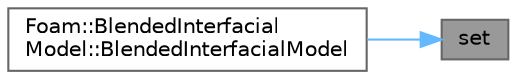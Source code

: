 digraph "set"
{
 // LATEX_PDF_SIZE
  bgcolor="transparent";
  edge [fontname=Helvetica,fontsize=10,labelfontname=Helvetica,labelfontsize=10];
  node [fontname=Helvetica,fontsize=10,shape=box,height=0.2,width=0.4];
  rankdir="RL";
  Node1 [id="Node000001",label="set",height=0.2,width=0.4,color="gray40", fillcolor="grey60", style="filled", fontcolor="black",tooltip=" "];
  Node1 -> Node2 [id="edge1_Node000001_Node000002",dir="back",color="steelblue1",style="solid",tooltip=" "];
  Node2 [id="Node000002",label="Foam::BlendedInterfacial\lModel::BlendedInterfacialModel",height=0.2,width=0.4,color="grey40", fillcolor="white", style="filled",URL="$classFoam_1_1BlendedInterfacialModel.html#aa0e40976200303629f374a9a871d0178",tooltip=" "];
}
